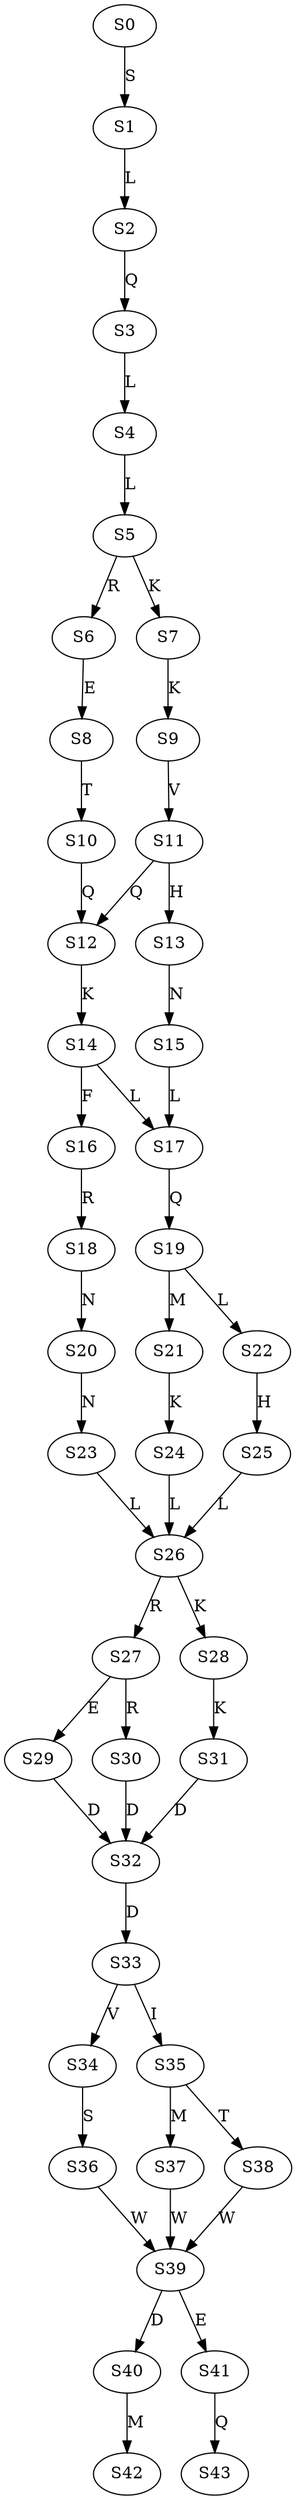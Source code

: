 strict digraph  {
	S0 -> S1 [ label = S ];
	S1 -> S2 [ label = L ];
	S2 -> S3 [ label = Q ];
	S3 -> S4 [ label = L ];
	S4 -> S5 [ label = L ];
	S5 -> S6 [ label = R ];
	S5 -> S7 [ label = K ];
	S6 -> S8 [ label = E ];
	S7 -> S9 [ label = K ];
	S8 -> S10 [ label = T ];
	S9 -> S11 [ label = V ];
	S10 -> S12 [ label = Q ];
	S11 -> S13 [ label = H ];
	S11 -> S12 [ label = Q ];
	S12 -> S14 [ label = K ];
	S13 -> S15 [ label = N ];
	S14 -> S16 [ label = F ];
	S14 -> S17 [ label = L ];
	S15 -> S17 [ label = L ];
	S16 -> S18 [ label = R ];
	S17 -> S19 [ label = Q ];
	S18 -> S20 [ label = N ];
	S19 -> S21 [ label = M ];
	S19 -> S22 [ label = L ];
	S20 -> S23 [ label = N ];
	S21 -> S24 [ label = K ];
	S22 -> S25 [ label = H ];
	S23 -> S26 [ label = L ];
	S24 -> S26 [ label = L ];
	S25 -> S26 [ label = L ];
	S26 -> S27 [ label = R ];
	S26 -> S28 [ label = K ];
	S27 -> S29 [ label = E ];
	S27 -> S30 [ label = R ];
	S28 -> S31 [ label = K ];
	S29 -> S32 [ label = D ];
	S30 -> S32 [ label = D ];
	S31 -> S32 [ label = D ];
	S32 -> S33 [ label = D ];
	S33 -> S34 [ label = V ];
	S33 -> S35 [ label = I ];
	S34 -> S36 [ label = S ];
	S35 -> S37 [ label = M ];
	S35 -> S38 [ label = T ];
	S36 -> S39 [ label = W ];
	S37 -> S39 [ label = W ];
	S38 -> S39 [ label = W ];
	S39 -> S40 [ label = D ];
	S39 -> S41 [ label = E ];
	S40 -> S42 [ label = M ];
	S41 -> S43 [ label = Q ];
}
